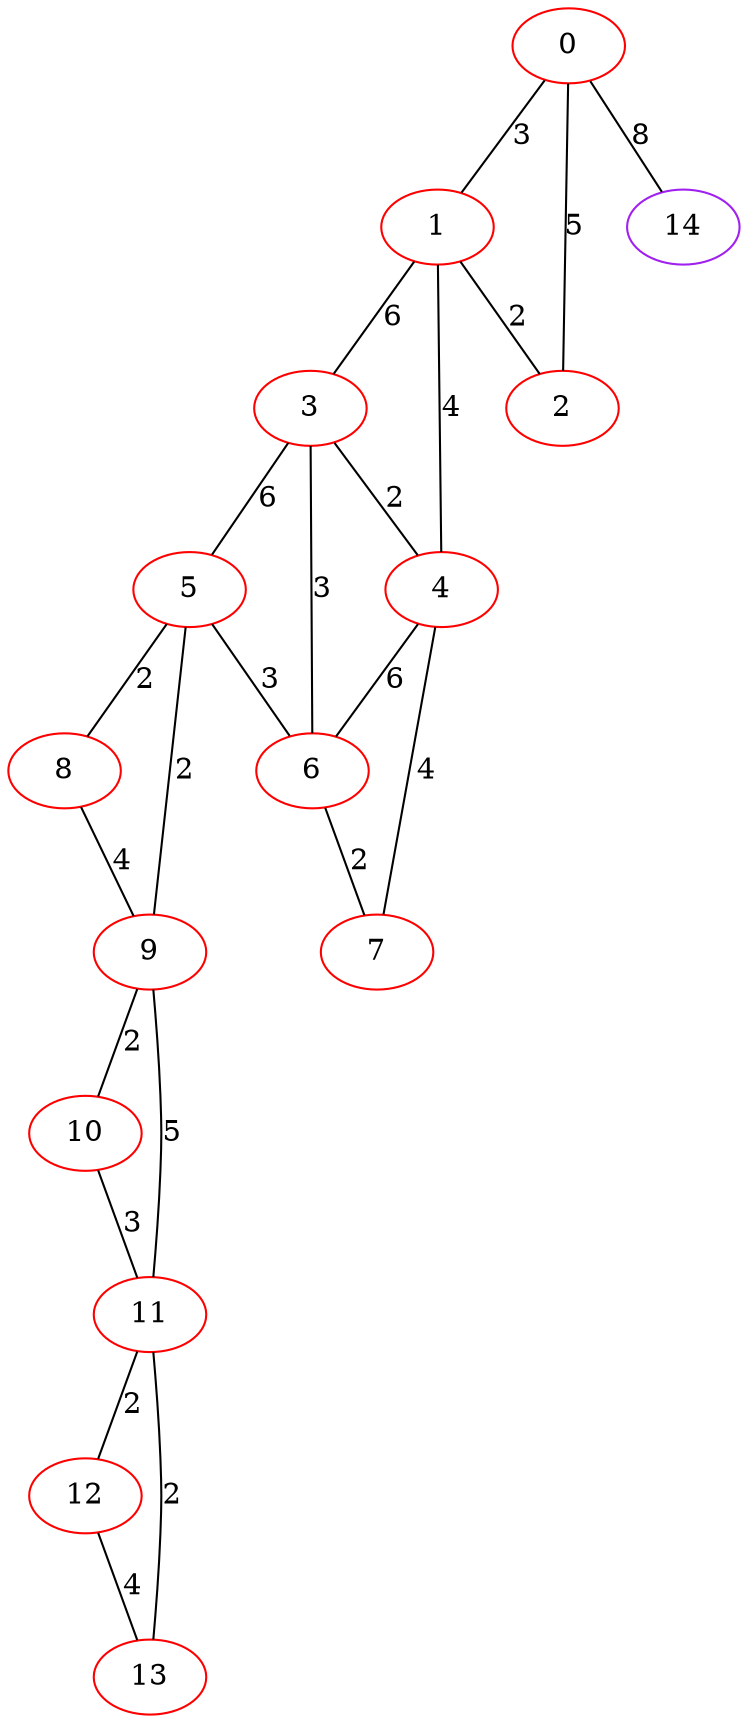 graph "" {
0 [color=red, weight=1];
1 [color=red, weight=1];
2 [color=red, weight=1];
3 [color=red, weight=1];
4 [color=red, weight=1];
5 [color=red, weight=1];
6 [color=red, weight=1];
7 [color=red, weight=1];
8 [color=red, weight=1];
9 [color=red, weight=1];
10 [color=red, weight=1];
11 [color=red, weight=1];
12 [color=red, weight=1];
13 [color=red, weight=1];
14 [color=purple, weight=4];
0 -- 1  [key=0, label=3];
0 -- 2  [key=0, label=5];
0 -- 14  [key=0, label=8];
1 -- 2  [key=0, label=2];
1 -- 3  [key=0, label=6];
1 -- 4  [key=0, label=4];
3 -- 4  [key=0, label=2];
3 -- 5  [key=0, label=6];
3 -- 6  [key=0, label=3];
4 -- 6  [key=0, label=6];
4 -- 7  [key=0, label=4];
5 -- 8  [key=0, label=2];
5 -- 9  [key=0, label=2];
5 -- 6  [key=0, label=3];
6 -- 7  [key=0, label=2];
8 -- 9  [key=0, label=4];
9 -- 10  [key=0, label=2];
9 -- 11  [key=0, label=5];
10 -- 11  [key=0, label=3];
11 -- 12  [key=0, label=2];
11 -- 13  [key=0, label=2];
12 -- 13  [key=0, label=4];
}
